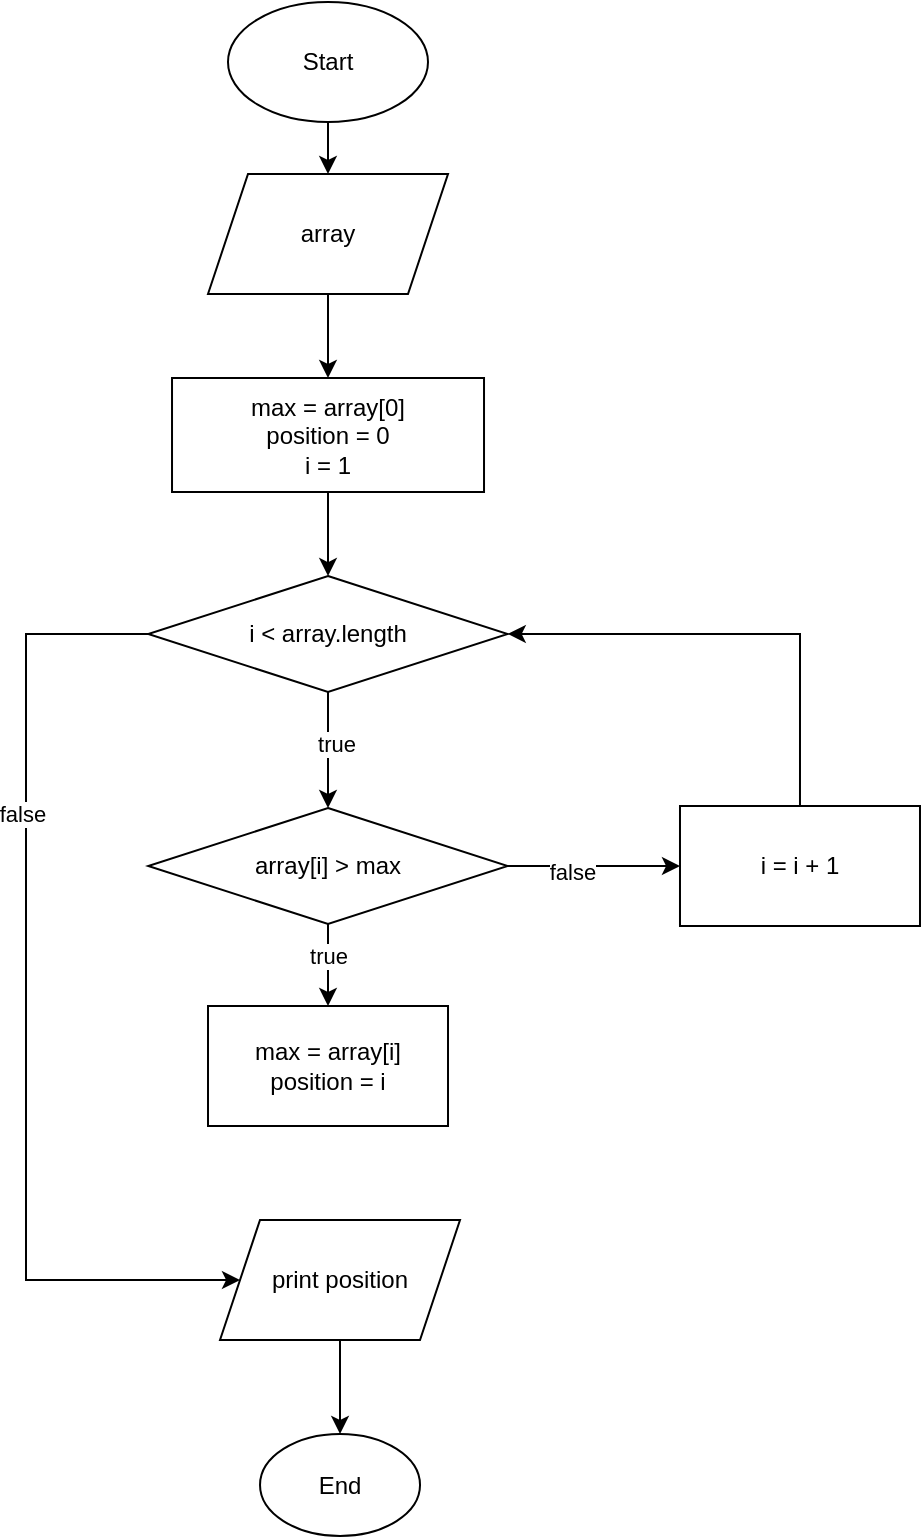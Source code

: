 <mxfile version="25.0.1">
  <diagram name="Page-1" id="J6qU1CufO3tT0paZhnID">
    <mxGraphModel dx="1188" dy="743" grid="0" gridSize="10" guides="1" tooltips="1" connect="1" arrows="1" fold="1" page="0" pageScale="1" pageWidth="827" pageHeight="1169" math="0" shadow="0">
      <root>
        <mxCell id="0" />
        <mxCell id="1" parent="0" />
        <mxCell id="n1ISIKl0yZO8UXlDY4mg-215" value="" style="edgeStyle=orthogonalEdgeStyle;rounded=0;orthogonalLoop=1;jettySize=auto;html=1;" edge="1" parent="1" source="n1ISIKl0yZO8UXlDY4mg-1" target="n1ISIKl0yZO8UXlDY4mg-214">
          <mxGeometry relative="1" as="geometry" />
        </mxCell>
        <mxCell id="n1ISIKl0yZO8UXlDY4mg-1" value="Start" style="ellipse;whiteSpace=wrap;html=1;" vertex="1" parent="1">
          <mxGeometry x="-40" y="9" width="100" height="60" as="geometry" />
        </mxCell>
        <mxCell id="n1ISIKl0yZO8UXlDY4mg-173" value="" style="edgeStyle=orthogonalEdgeStyle;rounded=0;orthogonalLoop=1;jettySize=auto;html=1;" edge="1" parent="1" source="n1ISIKl0yZO8UXlDY4mg-123" target="n1ISIKl0yZO8UXlDY4mg-172">
          <mxGeometry relative="1" as="geometry" />
        </mxCell>
        <mxCell id="n1ISIKl0yZO8UXlDY4mg-123" value="max = array[0]&lt;br&gt;position = 0&lt;br&gt;i = 1" style="rounded=0;whiteSpace=wrap;html=1;" vertex="1" parent="1">
          <mxGeometry x="-67.99" y="197" width="156" height="57" as="geometry" />
        </mxCell>
        <mxCell id="n1ISIKl0yZO8UXlDY4mg-295" value="" style="edgeStyle=orthogonalEdgeStyle;rounded=0;orthogonalLoop=1;jettySize=auto;html=1;" edge="1" parent="1" source="n1ISIKl0yZO8UXlDY4mg-172" target="n1ISIKl0yZO8UXlDY4mg-294">
          <mxGeometry relative="1" as="geometry" />
        </mxCell>
        <mxCell id="n1ISIKl0yZO8UXlDY4mg-296" value="true" style="edgeLabel;html=1;align=center;verticalAlign=middle;resizable=0;points=[];" vertex="1" connectable="0" parent="n1ISIKl0yZO8UXlDY4mg-295">
          <mxGeometry x="-0.125" y="4" relative="1" as="geometry">
            <mxPoint as="offset" />
          </mxGeometry>
        </mxCell>
        <mxCell id="n1ISIKl0yZO8UXlDY4mg-307" style="edgeStyle=orthogonalEdgeStyle;rounded=0;orthogonalLoop=1;jettySize=auto;html=1;exitX=0;exitY=0.5;exitDx=0;exitDy=0;entryX=0;entryY=0.5;entryDx=0;entryDy=0;" edge="1" parent="1" source="n1ISIKl0yZO8UXlDY4mg-172" target="n1ISIKl0yZO8UXlDY4mg-279">
          <mxGeometry relative="1" as="geometry">
            <Array as="points">
              <mxPoint x="-141" y="325" />
              <mxPoint x="-141" y="648" />
            </Array>
          </mxGeometry>
        </mxCell>
        <mxCell id="n1ISIKl0yZO8UXlDY4mg-308" value="false" style="edgeLabel;html=1;align=center;verticalAlign=middle;resizable=0;points=[];" vertex="1" connectable="0" parent="n1ISIKl0yZO8UXlDY4mg-307">
          <mxGeometry x="-0.385" y="-2" relative="1" as="geometry">
            <mxPoint as="offset" />
          </mxGeometry>
        </mxCell>
        <mxCell id="n1ISIKl0yZO8UXlDY4mg-172" value="i &amp;lt; array.length" style="rhombus;whiteSpace=wrap;html=1;rounded=0;" vertex="1" parent="1">
          <mxGeometry x="-79.87" y="296" width="179.75" height="58" as="geometry" />
        </mxCell>
        <mxCell id="n1ISIKl0yZO8UXlDY4mg-216" value="" style="edgeStyle=orthogonalEdgeStyle;rounded=0;orthogonalLoop=1;jettySize=auto;html=1;" edge="1" parent="1" source="n1ISIKl0yZO8UXlDY4mg-214" target="n1ISIKl0yZO8UXlDY4mg-123">
          <mxGeometry relative="1" as="geometry" />
        </mxCell>
        <mxCell id="n1ISIKl0yZO8UXlDY4mg-214" value="array" style="shape=parallelogram;perimeter=parallelogramPerimeter;whiteSpace=wrap;html=1;fixedSize=1;" vertex="1" parent="1">
          <mxGeometry x="-50" y="95" width="120" height="60" as="geometry" />
        </mxCell>
        <mxCell id="n1ISIKl0yZO8UXlDY4mg-283" value="" style="edgeStyle=orthogonalEdgeStyle;rounded=0;orthogonalLoop=1;jettySize=auto;html=1;" edge="1" parent="1" source="n1ISIKl0yZO8UXlDY4mg-279" target="n1ISIKl0yZO8UXlDY4mg-282">
          <mxGeometry relative="1" as="geometry" />
        </mxCell>
        <mxCell id="n1ISIKl0yZO8UXlDY4mg-279" value="print position" style="shape=parallelogram;perimeter=parallelogramPerimeter;whiteSpace=wrap;html=1;fixedSize=1;rounded=0;" vertex="1" parent="1">
          <mxGeometry x="-43.995" y="618" width="120" height="60" as="geometry" />
        </mxCell>
        <mxCell id="n1ISIKl0yZO8UXlDY4mg-282" value="End" style="ellipse;whiteSpace=wrap;html=1;rounded=0;" vertex="1" parent="1">
          <mxGeometry x="-23.99" y="725" width="80" height="51" as="geometry" />
        </mxCell>
        <mxCell id="n1ISIKl0yZO8UXlDY4mg-300" value="" style="edgeStyle=orthogonalEdgeStyle;rounded=0;orthogonalLoop=1;jettySize=auto;html=1;" edge="1" parent="1" source="n1ISIKl0yZO8UXlDY4mg-294" target="n1ISIKl0yZO8UXlDY4mg-299">
          <mxGeometry relative="1" as="geometry" />
        </mxCell>
        <mxCell id="n1ISIKl0yZO8UXlDY4mg-301" value="false" style="edgeLabel;html=1;align=center;verticalAlign=middle;resizable=0;points=[];" vertex="1" connectable="0" parent="n1ISIKl0yZO8UXlDY4mg-300">
          <mxGeometry x="-0.254" y="-3" relative="1" as="geometry">
            <mxPoint as="offset" />
          </mxGeometry>
        </mxCell>
        <mxCell id="n1ISIKl0yZO8UXlDY4mg-305" value="" style="edgeStyle=orthogonalEdgeStyle;rounded=0;orthogonalLoop=1;jettySize=auto;html=1;" edge="1" parent="1" source="n1ISIKl0yZO8UXlDY4mg-294" target="n1ISIKl0yZO8UXlDY4mg-304">
          <mxGeometry relative="1" as="geometry" />
        </mxCell>
        <mxCell id="n1ISIKl0yZO8UXlDY4mg-306" value="true" style="edgeLabel;html=1;align=center;verticalAlign=middle;resizable=0;points=[];" vertex="1" connectable="0" parent="n1ISIKl0yZO8UXlDY4mg-305">
          <mxGeometry x="-0.24" relative="1" as="geometry">
            <mxPoint as="offset" />
          </mxGeometry>
        </mxCell>
        <mxCell id="n1ISIKl0yZO8UXlDY4mg-294" value="array[i] &amp;gt; max" style="rhombus;whiteSpace=wrap;html=1;rounded=0;" vertex="1" parent="1">
          <mxGeometry x="-79.87" y="412" width="179.75" height="58" as="geometry" />
        </mxCell>
        <mxCell id="n1ISIKl0yZO8UXlDY4mg-302" style="edgeStyle=orthogonalEdgeStyle;rounded=0;orthogonalLoop=1;jettySize=auto;html=1;exitX=0.5;exitY=0;exitDx=0;exitDy=0;entryX=1;entryY=0.5;entryDx=0;entryDy=0;" edge="1" parent="1" source="n1ISIKl0yZO8UXlDY4mg-299" target="n1ISIKl0yZO8UXlDY4mg-172">
          <mxGeometry relative="1" as="geometry" />
        </mxCell>
        <mxCell id="n1ISIKl0yZO8UXlDY4mg-299" value="i = i + 1" style="whiteSpace=wrap;html=1;rounded=0;" vertex="1" parent="1">
          <mxGeometry x="185.995" y="411" width="120" height="60" as="geometry" />
        </mxCell>
        <mxCell id="n1ISIKl0yZO8UXlDY4mg-304" value="max = array[i]&lt;br&gt;position = i" style="whiteSpace=wrap;html=1;rounded=0;" vertex="1" parent="1">
          <mxGeometry x="-49.995" y="511" width="120" height="60" as="geometry" />
        </mxCell>
      </root>
    </mxGraphModel>
  </diagram>
</mxfile>
